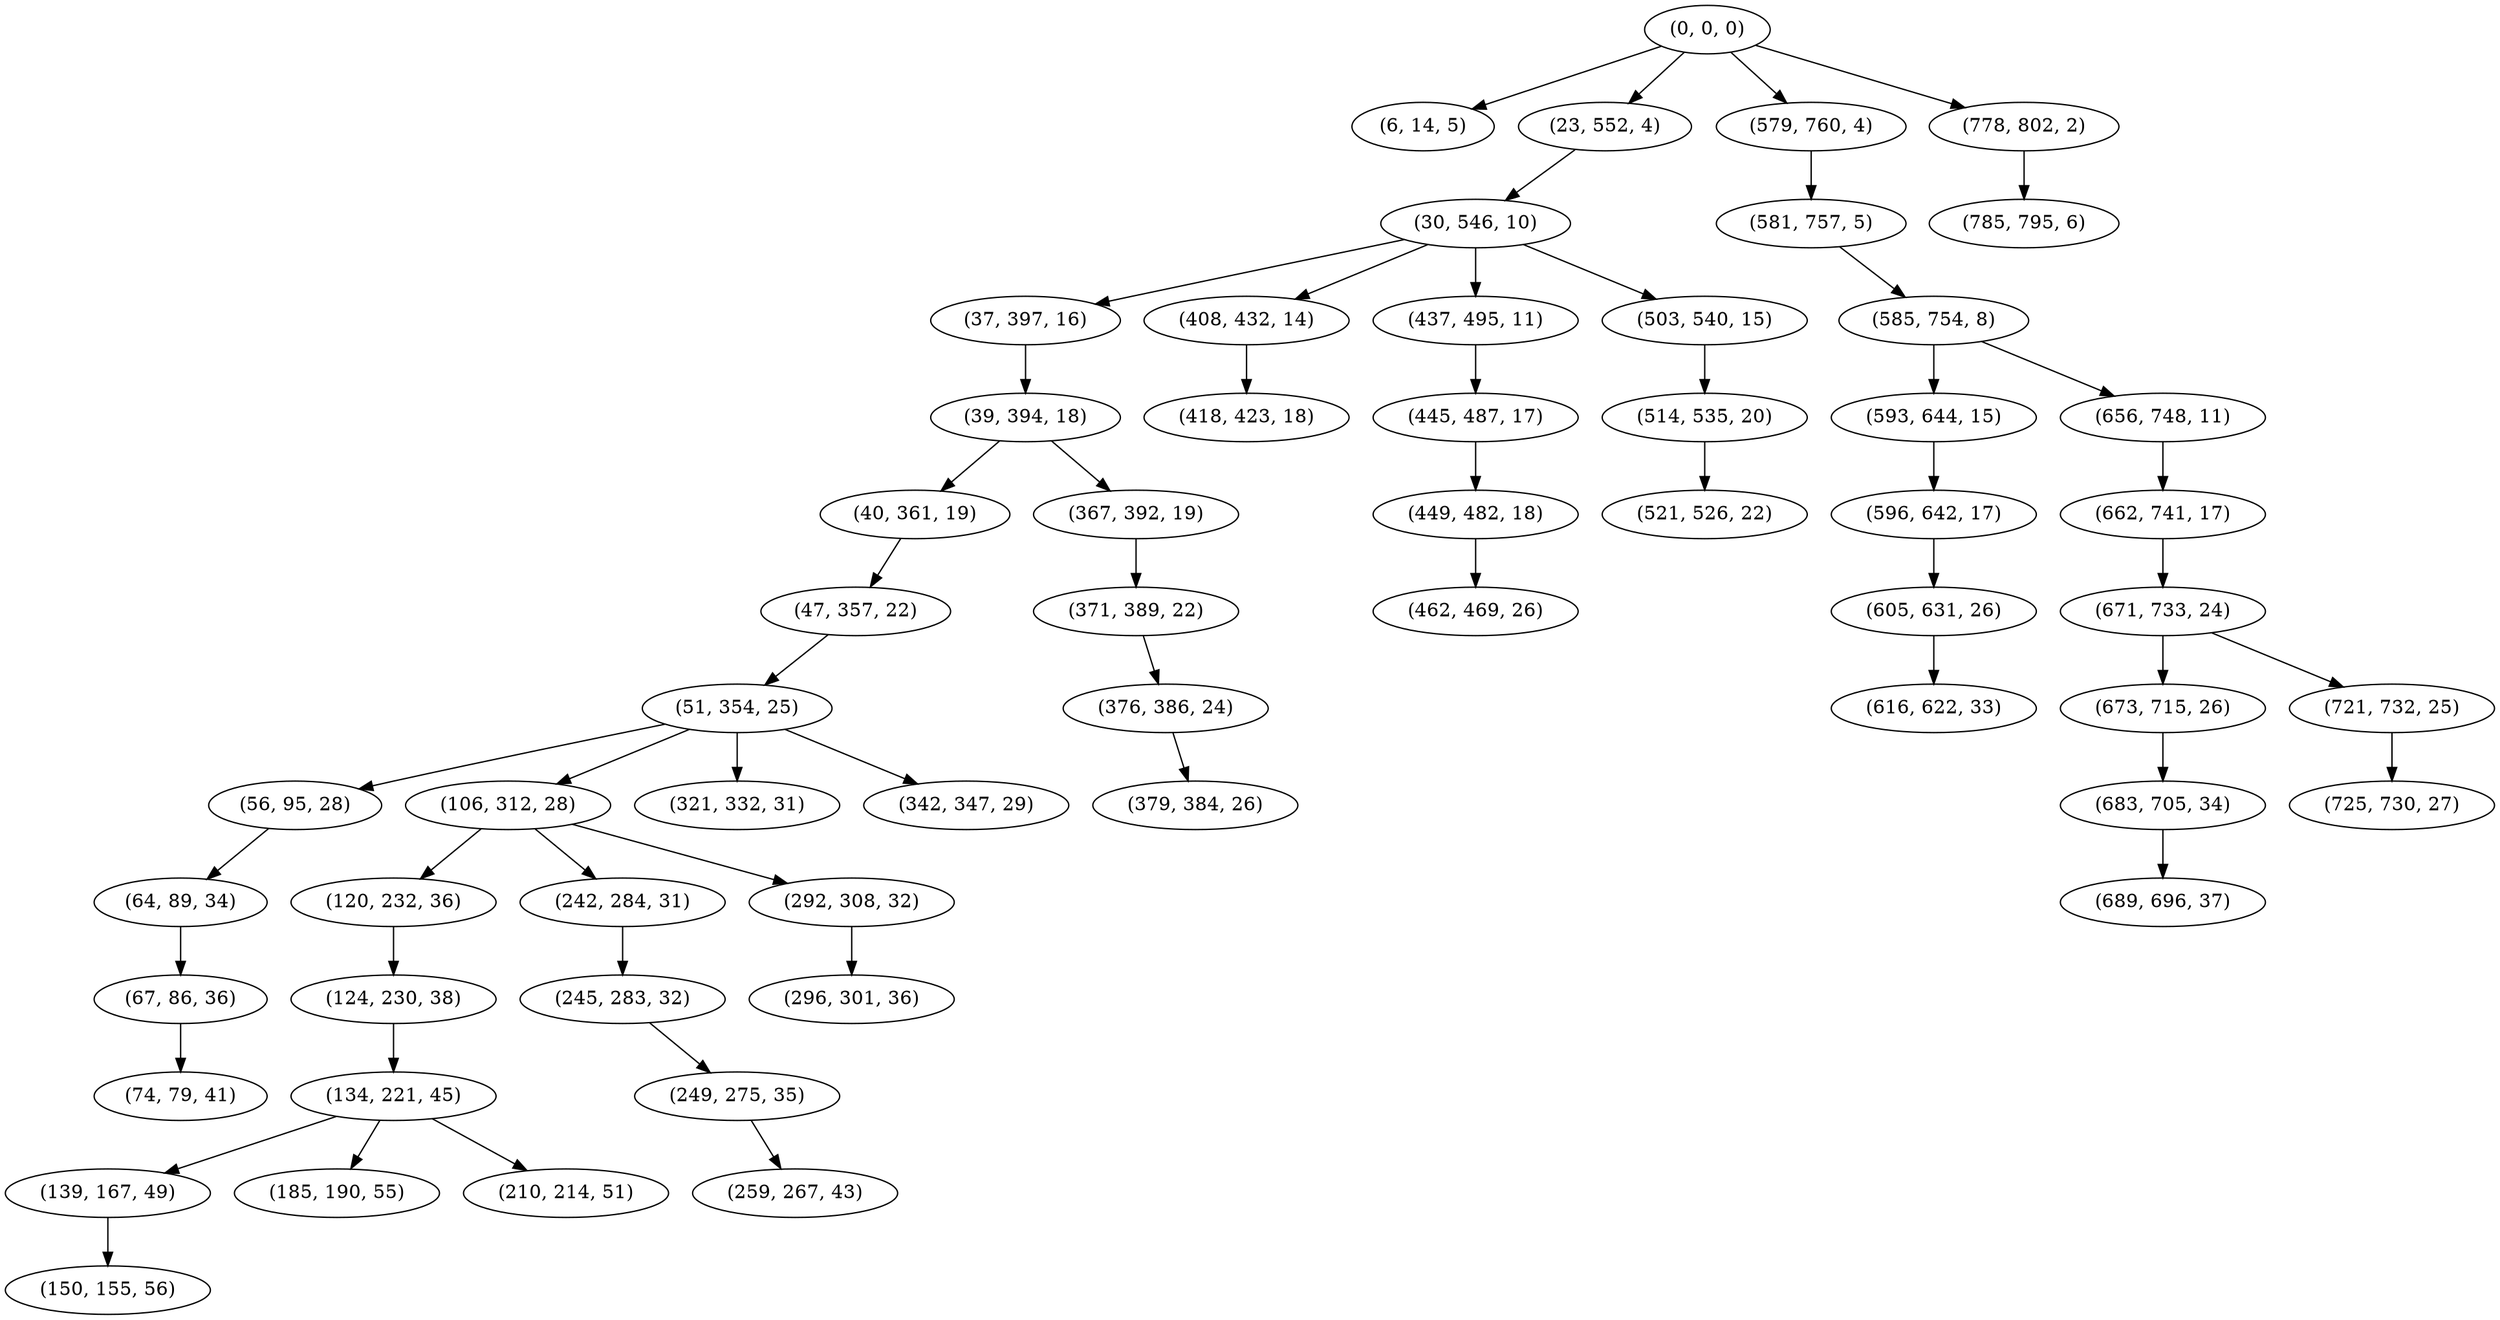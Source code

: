 digraph tree {
    "(0, 0, 0)";
    "(6, 14, 5)";
    "(23, 552, 4)";
    "(30, 546, 10)";
    "(37, 397, 16)";
    "(39, 394, 18)";
    "(40, 361, 19)";
    "(47, 357, 22)";
    "(51, 354, 25)";
    "(56, 95, 28)";
    "(64, 89, 34)";
    "(67, 86, 36)";
    "(74, 79, 41)";
    "(106, 312, 28)";
    "(120, 232, 36)";
    "(124, 230, 38)";
    "(134, 221, 45)";
    "(139, 167, 49)";
    "(150, 155, 56)";
    "(185, 190, 55)";
    "(210, 214, 51)";
    "(242, 284, 31)";
    "(245, 283, 32)";
    "(249, 275, 35)";
    "(259, 267, 43)";
    "(292, 308, 32)";
    "(296, 301, 36)";
    "(321, 332, 31)";
    "(342, 347, 29)";
    "(367, 392, 19)";
    "(371, 389, 22)";
    "(376, 386, 24)";
    "(379, 384, 26)";
    "(408, 432, 14)";
    "(418, 423, 18)";
    "(437, 495, 11)";
    "(445, 487, 17)";
    "(449, 482, 18)";
    "(462, 469, 26)";
    "(503, 540, 15)";
    "(514, 535, 20)";
    "(521, 526, 22)";
    "(579, 760, 4)";
    "(581, 757, 5)";
    "(585, 754, 8)";
    "(593, 644, 15)";
    "(596, 642, 17)";
    "(605, 631, 26)";
    "(616, 622, 33)";
    "(656, 748, 11)";
    "(662, 741, 17)";
    "(671, 733, 24)";
    "(673, 715, 26)";
    "(683, 705, 34)";
    "(689, 696, 37)";
    "(721, 732, 25)";
    "(725, 730, 27)";
    "(778, 802, 2)";
    "(785, 795, 6)";
    "(0, 0, 0)" -> "(6, 14, 5)";
    "(0, 0, 0)" -> "(23, 552, 4)";
    "(0, 0, 0)" -> "(579, 760, 4)";
    "(0, 0, 0)" -> "(778, 802, 2)";
    "(23, 552, 4)" -> "(30, 546, 10)";
    "(30, 546, 10)" -> "(37, 397, 16)";
    "(30, 546, 10)" -> "(408, 432, 14)";
    "(30, 546, 10)" -> "(437, 495, 11)";
    "(30, 546, 10)" -> "(503, 540, 15)";
    "(37, 397, 16)" -> "(39, 394, 18)";
    "(39, 394, 18)" -> "(40, 361, 19)";
    "(39, 394, 18)" -> "(367, 392, 19)";
    "(40, 361, 19)" -> "(47, 357, 22)";
    "(47, 357, 22)" -> "(51, 354, 25)";
    "(51, 354, 25)" -> "(56, 95, 28)";
    "(51, 354, 25)" -> "(106, 312, 28)";
    "(51, 354, 25)" -> "(321, 332, 31)";
    "(51, 354, 25)" -> "(342, 347, 29)";
    "(56, 95, 28)" -> "(64, 89, 34)";
    "(64, 89, 34)" -> "(67, 86, 36)";
    "(67, 86, 36)" -> "(74, 79, 41)";
    "(106, 312, 28)" -> "(120, 232, 36)";
    "(106, 312, 28)" -> "(242, 284, 31)";
    "(106, 312, 28)" -> "(292, 308, 32)";
    "(120, 232, 36)" -> "(124, 230, 38)";
    "(124, 230, 38)" -> "(134, 221, 45)";
    "(134, 221, 45)" -> "(139, 167, 49)";
    "(134, 221, 45)" -> "(185, 190, 55)";
    "(134, 221, 45)" -> "(210, 214, 51)";
    "(139, 167, 49)" -> "(150, 155, 56)";
    "(242, 284, 31)" -> "(245, 283, 32)";
    "(245, 283, 32)" -> "(249, 275, 35)";
    "(249, 275, 35)" -> "(259, 267, 43)";
    "(292, 308, 32)" -> "(296, 301, 36)";
    "(367, 392, 19)" -> "(371, 389, 22)";
    "(371, 389, 22)" -> "(376, 386, 24)";
    "(376, 386, 24)" -> "(379, 384, 26)";
    "(408, 432, 14)" -> "(418, 423, 18)";
    "(437, 495, 11)" -> "(445, 487, 17)";
    "(445, 487, 17)" -> "(449, 482, 18)";
    "(449, 482, 18)" -> "(462, 469, 26)";
    "(503, 540, 15)" -> "(514, 535, 20)";
    "(514, 535, 20)" -> "(521, 526, 22)";
    "(579, 760, 4)" -> "(581, 757, 5)";
    "(581, 757, 5)" -> "(585, 754, 8)";
    "(585, 754, 8)" -> "(593, 644, 15)";
    "(585, 754, 8)" -> "(656, 748, 11)";
    "(593, 644, 15)" -> "(596, 642, 17)";
    "(596, 642, 17)" -> "(605, 631, 26)";
    "(605, 631, 26)" -> "(616, 622, 33)";
    "(656, 748, 11)" -> "(662, 741, 17)";
    "(662, 741, 17)" -> "(671, 733, 24)";
    "(671, 733, 24)" -> "(673, 715, 26)";
    "(671, 733, 24)" -> "(721, 732, 25)";
    "(673, 715, 26)" -> "(683, 705, 34)";
    "(683, 705, 34)" -> "(689, 696, 37)";
    "(721, 732, 25)" -> "(725, 730, 27)";
    "(778, 802, 2)" -> "(785, 795, 6)";
}
